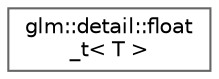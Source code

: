 digraph "Graphical Class Hierarchy"
{
 // LATEX_PDF_SIZE
  bgcolor="transparent";
  edge [fontname=Helvetica,fontsize=10,labelfontname=Helvetica,labelfontsize=10];
  node [fontname=Helvetica,fontsize=10,shape=box,height=0.2,width=0.4];
  rankdir="LR";
  Node0 [id="Node000000",label="glm::detail::float\l_t\< T \>",height=0.2,width=0.4,color="grey40", fillcolor="white", style="filled",URL="$unionglm_1_1detail_1_1float__t.html",tooltip=" "];
}

